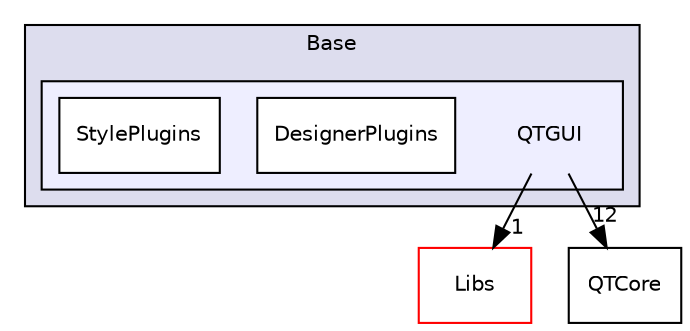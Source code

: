 digraph "Base/QTGUI" {
  bgcolor=transparent;
  compound=true
  node [ fontsize="10", fontname="Helvetica"];
  edge [ labelfontsize="10", labelfontname="Helvetica"];
  subgraph clusterdir_628593db0cdce5a76fb85526ae5aa762 {
    graph [ bgcolor="#ddddee", pencolor="black", label="Base" fontname="Helvetica", fontsize="10", URL="dir_628593db0cdce5a76fb85526ae5aa762.html"]
  subgraph clusterdir_54b25a5fd332978cfbdf7fd43b95686b {
    graph [ bgcolor="#eeeeff", pencolor="black", label="" URL="dir_54b25a5fd332978cfbdf7fd43b95686b.html"];
    dir_54b25a5fd332978cfbdf7fd43b95686b [shape=plaintext label="QTGUI"];
    dir_9ac9953304ebd0b12f5311ea91b1f18a [shape=box label="DesignerPlugins" color="black" fillcolor="white" style="filled" URL="dir_9ac9953304ebd0b12f5311ea91b1f18a.html"];
    dir_989f66c8124a36a55034eebc332b341a [shape=box label="StylePlugins" color="black" fillcolor="white" style="filled" URL="dir_989f66c8124a36a55034eebc332b341a.html"];
  }
  }
  dir_6e6cb9563333489fde7459b1f95e59a5 [shape=box label="Libs" color="red" URL="dir_6e6cb9563333489fde7459b1f95e59a5.html"];
  dir_9718928f87c021db5ebd1f98e375ffac [shape=box label="QTCore" URL="dir_9718928f87c021db5ebd1f98e375ffac.html"];
  dir_54b25a5fd332978cfbdf7fd43b95686b->dir_6e6cb9563333489fde7459b1f95e59a5 [headlabel="1", labeldistance=1.5 headhref="dir_000009_000012.html"];
  dir_54b25a5fd332978cfbdf7fd43b95686b->dir_9718928f87c021db5ebd1f98e375ffac [headlabel="12", labeldistance=1.5 headhref="dir_000009_000008.html"];
}

